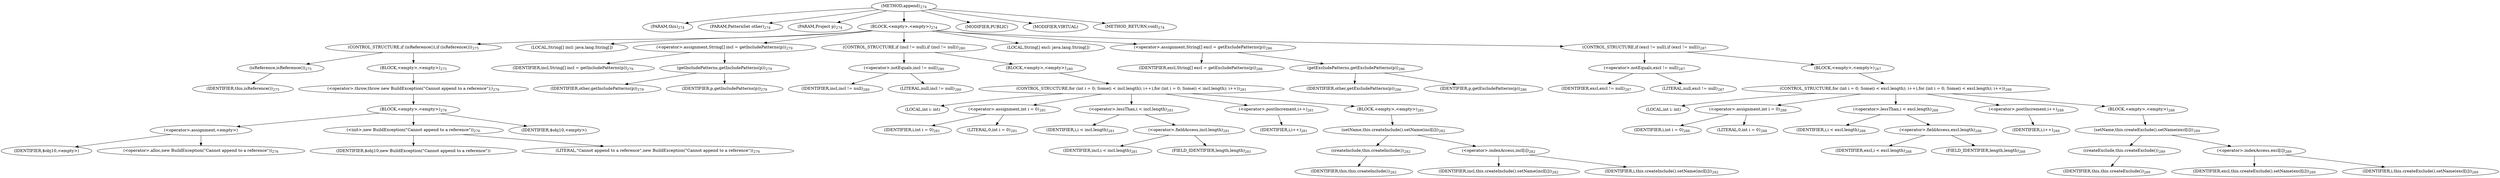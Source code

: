 digraph "append" {  
"545" [label = <(METHOD,append)<SUB>274</SUB>> ]
"65" [label = <(PARAM,this)<SUB>274</SUB>> ]
"546" [label = <(PARAM,PatternSet other)<SUB>274</SUB>> ]
"547" [label = <(PARAM,Project p)<SUB>274</SUB>> ]
"548" [label = <(BLOCK,&lt;empty&gt;,&lt;empty&gt;)<SUB>274</SUB>> ]
"549" [label = <(CONTROL_STRUCTURE,if (isReference()),if (isReference()))<SUB>275</SUB>> ]
"550" [label = <(isReference,isReference())<SUB>275</SUB>> ]
"64" [label = <(IDENTIFIER,this,isReference())<SUB>275</SUB>> ]
"551" [label = <(BLOCK,&lt;empty&gt;,&lt;empty&gt;)<SUB>275</SUB>> ]
"552" [label = <(&lt;operator&gt;.throw,throw new BuildException(&quot;Cannot append to a reference&quot;);)<SUB>276</SUB>> ]
"553" [label = <(BLOCK,&lt;empty&gt;,&lt;empty&gt;)<SUB>276</SUB>> ]
"554" [label = <(&lt;operator&gt;.assignment,&lt;empty&gt;)> ]
"555" [label = <(IDENTIFIER,$obj10,&lt;empty&gt;)> ]
"556" [label = <(&lt;operator&gt;.alloc,new BuildException(&quot;Cannot append to a reference&quot;))<SUB>276</SUB>> ]
"557" [label = <(&lt;init&gt;,new BuildException(&quot;Cannot append to a reference&quot;))<SUB>276</SUB>> ]
"558" [label = <(IDENTIFIER,$obj10,new BuildException(&quot;Cannot append to a reference&quot;))> ]
"559" [label = <(LITERAL,&quot;Cannot append to a reference&quot;,new BuildException(&quot;Cannot append to a reference&quot;))<SUB>276</SUB>> ]
"560" [label = <(IDENTIFIER,$obj10,&lt;empty&gt;)> ]
"561" [label = <(LOCAL,String[] incl: java.lang.String[])> ]
"562" [label = <(&lt;operator&gt;.assignment,String[] incl = getIncludePatterns(p))<SUB>279</SUB>> ]
"563" [label = <(IDENTIFIER,incl,String[] incl = getIncludePatterns(p))<SUB>279</SUB>> ]
"564" [label = <(getIncludePatterns,getIncludePatterns(p))<SUB>279</SUB>> ]
"565" [label = <(IDENTIFIER,other,getIncludePatterns(p))<SUB>279</SUB>> ]
"566" [label = <(IDENTIFIER,p,getIncludePatterns(p))<SUB>279</SUB>> ]
"567" [label = <(CONTROL_STRUCTURE,if (incl != null),if (incl != null))<SUB>280</SUB>> ]
"568" [label = <(&lt;operator&gt;.notEquals,incl != null)<SUB>280</SUB>> ]
"569" [label = <(IDENTIFIER,incl,incl != null)<SUB>280</SUB>> ]
"570" [label = <(LITERAL,null,incl != null)<SUB>280</SUB>> ]
"571" [label = <(BLOCK,&lt;empty&gt;,&lt;empty&gt;)<SUB>280</SUB>> ]
"572" [label = <(CONTROL_STRUCTURE,for (int i = 0; Some(i &lt; incl.length); i++),for (int i = 0; Some(i &lt; incl.length); i++))<SUB>281</SUB>> ]
"573" [label = <(LOCAL,int i: int)> ]
"574" [label = <(&lt;operator&gt;.assignment,int i = 0)<SUB>281</SUB>> ]
"575" [label = <(IDENTIFIER,i,int i = 0)<SUB>281</SUB>> ]
"576" [label = <(LITERAL,0,int i = 0)<SUB>281</SUB>> ]
"577" [label = <(&lt;operator&gt;.lessThan,i &lt; incl.length)<SUB>281</SUB>> ]
"578" [label = <(IDENTIFIER,i,i &lt; incl.length)<SUB>281</SUB>> ]
"579" [label = <(&lt;operator&gt;.fieldAccess,incl.length)<SUB>281</SUB>> ]
"580" [label = <(IDENTIFIER,incl,i &lt; incl.length)<SUB>281</SUB>> ]
"581" [label = <(FIELD_IDENTIFIER,length,length)<SUB>281</SUB>> ]
"582" [label = <(&lt;operator&gt;.postIncrement,i++)<SUB>281</SUB>> ]
"583" [label = <(IDENTIFIER,i,i++)<SUB>281</SUB>> ]
"584" [label = <(BLOCK,&lt;empty&gt;,&lt;empty&gt;)<SUB>281</SUB>> ]
"585" [label = <(setName,this.createInclude().setName(incl[i]))<SUB>282</SUB>> ]
"586" [label = <(createInclude,this.createInclude())<SUB>282</SUB>> ]
"66" [label = <(IDENTIFIER,this,this.createInclude())<SUB>282</SUB>> ]
"587" [label = <(&lt;operator&gt;.indexAccess,incl[i])<SUB>282</SUB>> ]
"588" [label = <(IDENTIFIER,incl,this.createInclude().setName(incl[i]))<SUB>282</SUB>> ]
"589" [label = <(IDENTIFIER,i,this.createInclude().setName(incl[i]))<SUB>282</SUB>> ]
"590" [label = <(LOCAL,String[] excl: java.lang.String[])> ]
"591" [label = <(&lt;operator&gt;.assignment,String[] excl = getExcludePatterns(p))<SUB>286</SUB>> ]
"592" [label = <(IDENTIFIER,excl,String[] excl = getExcludePatterns(p))<SUB>286</SUB>> ]
"593" [label = <(getExcludePatterns,getExcludePatterns(p))<SUB>286</SUB>> ]
"594" [label = <(IDENTIFIER,other,getExcludePatterns(p))<SUB>286</SUB>> ]
"595" [label = <(IDENTIFIER,p,getExcludePatterns(p))<SUB>286</SUB>> ]
"596" [label = <(CONTROL_STRUCTURE,if (excl != null),if (excl != null))<SUB>287</SUB>> ]
"597" [label = <(&lt;operator&gt;.notEquals,excl != null)<SUB>287</SUB>> ]
"598" [label = <(IDENTIFIER,excl,excl != null)<SUB>287</SUB>> ]
"599" [label = <(LITERAL,null,excl != null)<SUB>287</SUB>> ]
"600" [label = <(BLOCK,&lt;empty&gt;,&lt;empty&gt;)<SUB>287</SUB>> ]
"601" [label = <(CONTROL_STRUCTURE,for (int i = 0; Some(i &lt; excl.length); i++),for (int i = 0; Some(i &lt; excl.length); i++))<SUB>288</SUB>> ]
"602" [label = <(LOCAL,int i: int)> ]
"603" [label = <(&lt;operator&gt;.assignment,int i = 0)<SUB>288</SUB>> ]
"604" [label = <(IDENTIFIER,i,int i = 0)<SUB>288</SUB>> ]
"605" [label = <(LITERAL,0,int i = 0)<SUB>288</SUB>> ]
"606" [label = <(&lt;operator&gt;.lessThan,i &lt; excl.length)<SUB>288</SUB>> ]
"607" [label = <(IDENTIFIER,i,i &lt; excl.length)<SUB>288</SUB>> ]
"608" [label = <(&lt;operator&gt;.fieldAccess,excl.length)<SUB>288</SUB>> ]
"609" [label = <(IDENTIFIER,excl,i &lt; excl.length)<SUB>288</SUB>> ]
"610" [label = <(FIELD_IDENTIFIER,length,length)<SUB>288</SUB>> ]
"611" [label = <(&lt;operator&gt;.postIncrement,i++)<SUB>288</SUB>> ]
"612" [label = <(IDENTIFIER,i,i++)<SUB>288</SUB>> ]
"613" [label = <(BLOCK,&lt;empty&gt;,&lt;empty&gt;)<SUB>288</SUB>> ]
"614" [label = <(setName,this.createExclude().setName(excl[i]))<SUB>289</SUB>> ]
"615" [label = <(createExclude,this.createExclude())<SUB>289</SUB>> ]
"67" [label = <(IDENTIFIER,this,this.createExclude())<SUB>289</SUB>> ]
"616" [label = <(&lt;operator&gt;.indexAccess,excl[i])<SUB>289</SUB>> ]
"617" [label = <(IDENTIFIER,excl,this.createExclude().setName(excl[i]))<SUB>289</SUB>> ]
"618" [label = <(IDENTIFIER,i,this.createExclude().setName(excl[i]))<SUB>289</SUB>> ]
"619" [label = <(MODIFIER,PUBLIC)> ]
"620" [label = <(MODIFIER,VIRTUAL)> ]
"621" [label = <(METHOD_RETURN,void)<SUB>274</SUB>> ]
  "545" -> "65" 
  "545" -> "546" 
  "545" -> "547" 
  "545" -> "548" 
  "545" -> "619" 
  "545" -> "620" 
  "545" -> "621" 
  "548" -> "549" 
  "548" -> "561" 
  "548" -> "562" 
  "548" -> "567" 
  "548" -> "590" 
  "548" -> "591" 
  "548" -> "596" 
  "549" -> "550" 
  "549" -> "551" 
  "550" -> "64" 
  "551" -> "552" 
  "552" -> "553" 
  "553" -> "554" 
  "553" -> "557" 
  "553" -> "560" 
  "554" -> "555" 
  "554" -> "556" 
  "557" -> "558" 
  "557" -> "559" 
  "562" -> "563" 
  "562" -> "564" 
  "564" -> "565" 
  "564" -> "566" 
  "567" -> "568" 
  "567" -> "571" 
  "568" -> "569" 
  "568" -> "570" 
  "571" -> "572" 
  "572" -> "573" 
  "572" -> "574" 
  "572" -> "577" 
  "572" -> "582" 
  "572" -> "584" 
  "574" -> "575" 
  "574" -> "576" 
  "577" -> "578" 
  "577" -> "579" 
  "579" -> "580" 
  "579" -> "581" 
  "582" -> "583" 
  "584" -> "585" 
  "585" -> "586" 
  "585" -> "587" 
  "586" -> "66" 
  "587" -> "588" 
  "587" -> "589" 
  "591" -> "592" 
  "591" -> "593" 
  "593" -> "594" 
  "593" -> "595" 
  "596" -> "597" 
  "596" -> "600" 
  "597" -> "598" 
  "597" -> "599" 
  "600" -> "601" 
  "601" -> "602" 
  "601" -> "603" 
  "601" -> "606" 
  "601" -> "611" 
  "601" -> "613" 
  "603" -> "604" 
  "603" -> "605" 
  "606" -> "607" 
  "606" -> "608" 
  "608" -> "609" 
  "608" -> "610" 
  "611" -> "612" 
  "613" -> "614" 
  "614" -> "615" 
  "614" -> "616" 
  "615" -> "67" 
  "616" -> "617" 
  "616" -> "618" 
}
